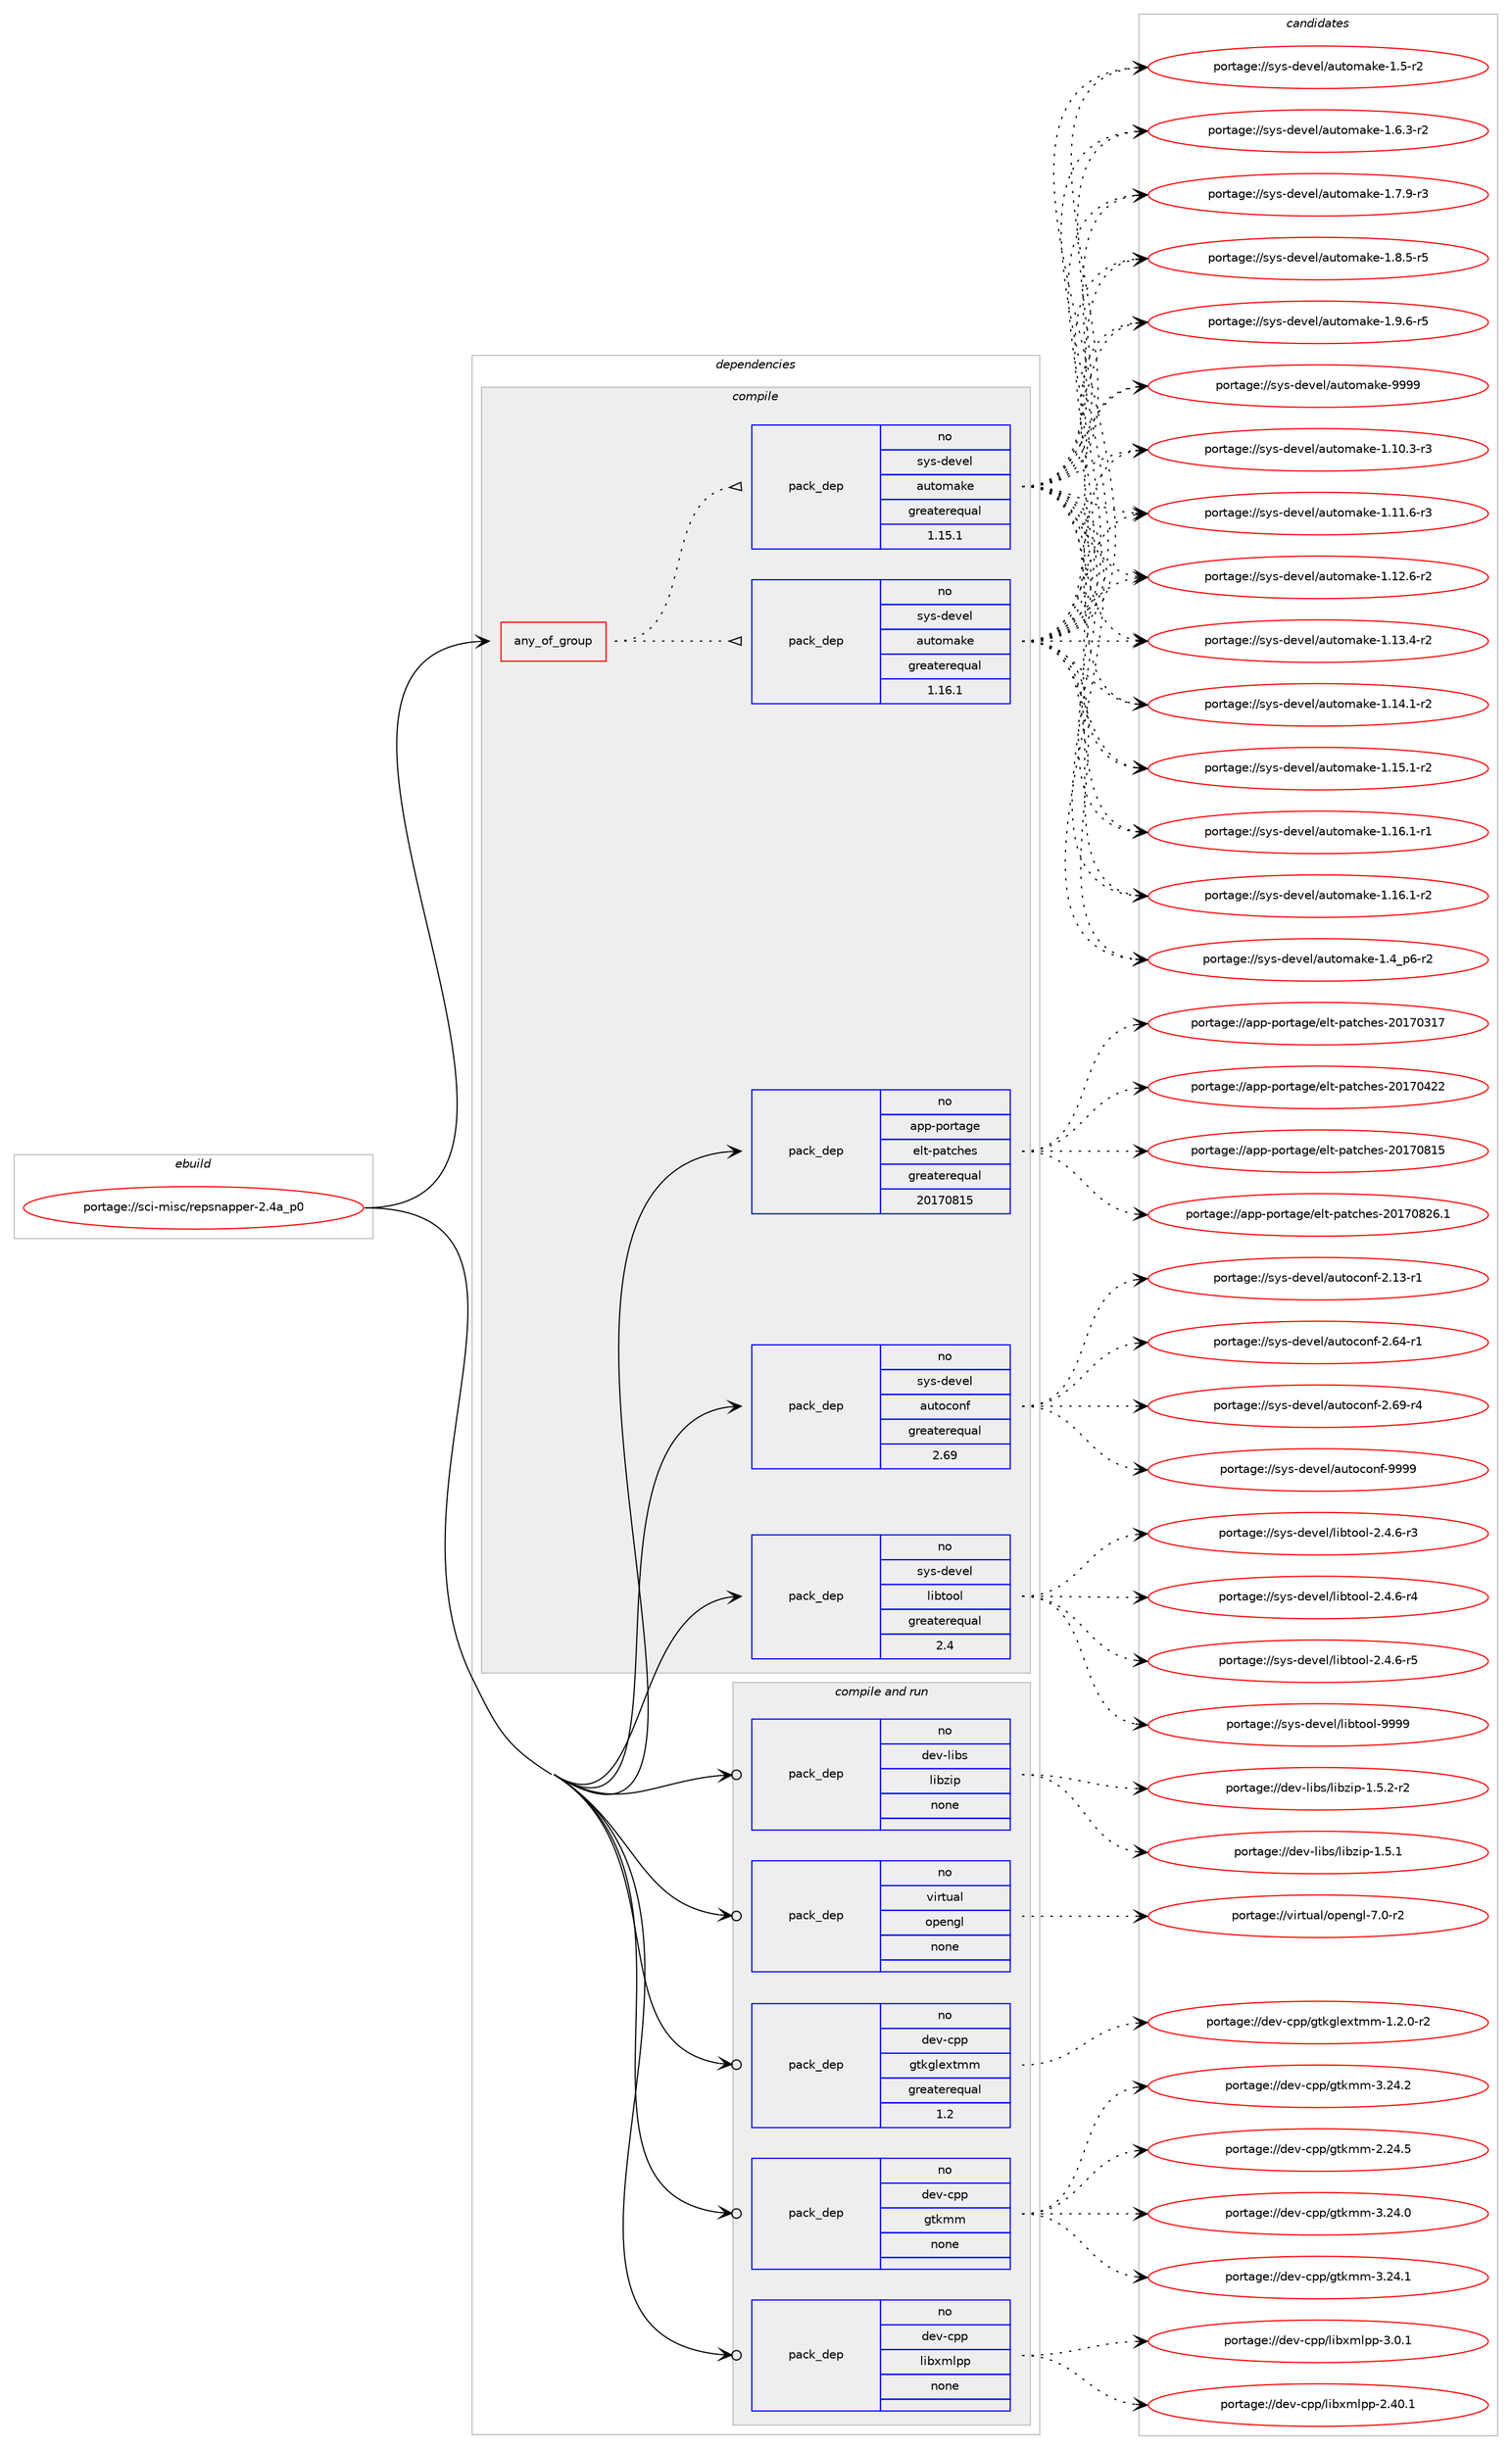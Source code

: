 digraph prolog {

# *************
# Graph options
# *************

newrank=true;
concentrate=true;
compound=true;
graph [rankdir=LR,fontname=Helvetica,fontsize=10,ranksep=1.5];#, ranksep=2.5, nodesep=0.2];
edge  [arrowhead=vee];
node  [fontname=Helvetica,fontsize=10];

# **********
# The ebuild
# **********

subgraph cluster_leftcol {
color=gray;
rank=same;
label=<<i>ebuild</i>>;
id [label="portage://sci-misc/repsnapper-2.4a_p0", color=red, width=4, href="../sci-misc/repsnapper-2.4a_p0.svg"];
}

# ****************
# The dependencies
# ****************

subgraph cluster_midcol {
color=gray;
label=<<i>dependencies</i>>;
subgraph cluster_compile {
fillcolor="#eeeeee";
style=filled;
label=<<i>compile</i>>;
subgraph any6536 {
dependency396110 [label=<<TABLE BORDER="0" CELLBORDER="1" CELLSPACING="0" CELLPADDING="4"><TR><TD CELLPADDING="10">any_of_group</TD></TR></TABLE>>, shape=none, color=red];subgraph pack291394 {
dependency396111 [label=<<TABLE BORDER="0" CELLBORDER="1" CELLSPACING="0" CELLPADDING="4" WIDTH="220"><TR><TD ROWSPAN="6" CELLPADDING="30">pack_dep</TD></TR><TR><TD WIDTH="110">no</TD></TR><TR><TD>sys-devel</TD></TR><TR><TD>automake</TD></TR><TR><TD>greaterequal</TD></TR><TR><TD>1.16.1</TD></TR></TABLE>>, shape=none, color=blue];
}
dependency396110:e -> dependency396111:w [weight=20,style="dotted",arrowhead="oinv"];
subgraph pack291395 {
dependency396112 [label=<<TABLE BORDER="0" CELLBORDER="1" CELLSPACING="0" CELLPADDING="4" WIDTH="220"><TR><TD ROWSPAN="6" CELLPADDING="30">pack_dep</TD></TR><TR><TD WIDTH="110">no</TD></TR><TR><TD>sys-devel</TD></TR><TR><TD>automake</TD></TR><TR><TD>greaterequal</TD></TR><TR><TD>1.15.1</TD></TR></TABLE>>, shape=none, color=blue];
}
dependency396110:e -> dependency396112:w [weight=20,style="dotted",arrowhead="oinv"];
}
id:e -> dependency396110:w [weight=20,style="solid",arrowhead="vee"];
subgraph pack291396 {
dependency396113 [label=<<TABLE BORDER="0" CELLBORDER="1" CELLSPACING="0" CELLPADDING="4" WIDTH="220"><TR><TD ROWSPAN="6" CELLPADDING="30">pack_dep</TD></TR><TR><TD WIDTH="110">no</TD></TR><TR><TD>app-portage</TD></TR><TR><TD>elt-patches</TD></TR><TR><TD>greaterequal</TD></TR><TR><TD>20170815</TD></TR></TABLE>>, shape=none, color=blue];
}
id:e -> dependency396113:w [weight=20,style="solid",arrowhead="vee"];
subgraph pack291397 {
dependency396114 [label=<<TABLE BORDER="0" CELLBORDER="1" CELLSPACING="0" CELLPADDING="4" WIDTH="220"><TR><TD ROWSPAN="6" CELLPADDING="30">pack_dep</TD></TR><TR><TD WIDTH="110">no</TD></TR><TR><TD>sys-devel</TD></TR><TR><TD>autoconf</TD></TR><TR><TD>greaterequal</TD></TR><TR><TD>2.69</TD></TR></TABLE>>, shape=none, color=blue];
}
id:e -> dependency396114:w [weight=20,style="solid",arrowhead="vee"];
subgraph pack291398 {
dependency396115 [label=<<TABLE BORDER="0" CELLBORDER="1" CELLSPACING="0" CELLPADDING="4" WIDTH="220"><TR><TD ROWSPAN="6" CELLPADDING="30">pack_dep</TD></TR><TR><TD WIDTH="110">no</TD></TR><TR><TD>sys-devel</TD></TR><TR><TD>libtool</TD></TR><TR><TD>greaterequal</TD></TR><TR><TD>2.4</TD></TR></TABLE>>, shape=none, color=blue];
}
id:e -> dependency396115:w [weight=20,style="solid",arrowhead="vee"];
}
subgraph cluster_compileandrun {
fillcolor="#eeeeee";
style=filled;
label=<<i>compile and run</i>>;
subgraph pack291399 {
dependency396116 [label=<<TABLE BORDER="0" CELLBORDER="1" CELLSPACING="0" CELLPADDING="4" WIDTH="220"><TR><TD ROWSPAN="6" CELLPADDING="30">pack_dep</TD></TR><TR><TD WIDTH="110">no</TD></TR><TR><TD>dev-cpp</TD></TR><TR><TD>gtkglextmm</TD></TR><TR><TD>greaterequal</TD></TR><TR><TD>1.2</TD></TR></TABLE>>, shape=none, color=blue];
}
id:e -> dependency396116:w [weight=20,style="solid",arrowhead="odotvee"];
subgraph pack291400 {
dependency396117 [label=<<TABLE BORDER="0" CELLBORDER="1" CELLSPACING="0" CELLPADDING="4" WIDTH="220"><TR><TD ROWSPAN="6" CELLPADDING="30">pack_dep</TD></TR><TR><TD WIDTH="110">no</TD></TR><TR><TD>dev-cpp</TD></TR><TR><TD>gtkmm</TD></TR><TR><TD>none</TD></TR><TR><TD></TD></TR></TABLE>>, shape=none, color=blue];
}
id:e -> dependency396117:w [weight=20,style="solid",arrowhead="odotvee"];
subgraph pack291401 {
dependency396118 [label=<<TABLE BORDER="0" CELLBORDER="1" CELLSPACING="0" CELLPADDING="4" WIDTH="220"><TR><TD ROWSPAN="6" CELLPADDING="30">pack_dep</TD></TR><TR><TD WIDTH="110">no</TD></TR><TR><TD>dev-cpp</TD></TR><TR><TD>libxmlpp</TD></TR><TR><TD>none</TD></TR><TR><TD></TD></TR></TABLE>>, shape=none, color=blue];
}
id:e -> dependency396118:w [weight=20,style="solid",arrowhead="odotvee"];
subgraph pack291402 {
dependency396119 [label=<<TABLE BORDER="0" CELLBORDER="1" CELLSPACING="0" CELLPADDING="4" WIDTH="220"><TR><TD ROWSPAN="6" CELLPADDING="30">pack_dep</TD></TR><TR><TD WIDTH="110">no</TD></TR><TR><TD>dev-libs</TD></TR><TR><TD>libzip</TD></TR><TR><TD>none</TD></TR><TR><TD></TD></TR></TABLE>>, shape=none, color=blue];
}
id:e -> dependency396119:w [weight=20,style="solid",arrowhead="odotvee"];
subgraph pack291403 {
dependency396120 [label=<<TABLE BORDER="0" CELLBORDER="1" CELLSPACING="0" CELLPADDING="4" WIDTH="220"><TR><TD ROWSPAN="6" CELLPADDING="30">pack_dep</TD></TR><TR><TD WIDTH="110">no</TD></TR><TR><TD>virtual</TD></TR><TR><TD>opengl</TD></TR><TR><TD>none</TD></TR><TR><TD></TD></TR></TABLE>>, shape=none, color=blue];
}
id:e -> dependency396120:w [weight=20,style="solid",arrowhead="odotvee"];
}
subgraph cluster_run {
fillcolor="#eeeeee";
style=filled;
label=<<i>run</i>>;
}
}

# **************
# The candidates
# **************

subgraph cluster_choices {
rank=same;
color=gray;
label=<<i>candidates</i>>;

subgraph choice291394 {
color=black;
nodesep=1;
choiceportage11512111545100101118101108479711711611110997107101454946494846514511451 [label="portage://sys-devel/automake-1.10.3-r3", color=red, width=4,href="../sys-devel/automake-1.10.3-r3.svg"];
choiceportage11512111545100101118101108479711711611110997107101454946494946544511451 [label="portage://sys-devel/automake-1.11.6-r3", color=red, width=4,href="../sys-devel/automake-1.11.6-r3.svg"];
choiceportage11512111545100101118101108479711711611110997107101454946495046544511450 [label="portage://sys-devel/automake-1.12.6-r2", color=red, width=4,href="../sys-devel/automake-1.12.6-r2.svg"];
choiceportage11512111545100101118101108479711711611110997107101454946495146524511450 [label="portage://sys-devel/automake-1.13.4-r2", color=red, width=4,href="../sys-devel/automake-1.13.4-r2.svg"];
choiceportage11512111545100101118101108479711711611110997107101454946495246494511450 [label="portage://sys-devel/automake-1.14.1-r2", color=red, width=4,href="../sys-devel/automake-1.14.1-r2.svg"];
choiceportage11512111545100101118101108479711711611110997107101454946495346494511450 [label="portage://sys-devel/automake-1.15.1-r2", color=red, width=4,href="../sys-devel/automake-1.15.1-r2.svg"];
choiceportage11512111545100101118101108479711711611110997107101454946495446494511449 [label="portage://sys-devel/automake-1.16.1-r1", color=red, width=4,href="../sys-devel/automake-1.16.1-r1.svg"];
choiceportage11512111545100101118101108479711711611110997107101454946495446494511450 [label="portage://sys-devel/automake-1.16.1-r2", color=red, width=4,href="../sys-devel/automake-1.16.1-r2.svg"];
choiceportage115121115451001011181011084797117116111109971071014549465295112544511450 [label="portage://sys-devel/automake-1.4_p6-r2", color=red, width=4,href="../sys-devel/automake-1.4_p6-r2.svg"];
choiceportage11512111545100101118101108479711711611110997107101454946534511450 [label="portage://sys-devel/automake-1.5-r2", color=red, width=4,href="../sys-devel/automake-1.5-r2.svg"];
choiceportage115121115451001011181011084797117116111109971071014549465446514511450 [label="portage://sys-devel/automake-1.6.3-r2", color=red, width=4,href="../sys-devel/automake-1.6.3-r2.svg"];
choiceportage115121115451001011181011084797117116111109971071014549465546574511451 [label="portage://sys-devel/automake-1.7.9-r3", color=red, width=4,href="../sys-devel/automake-1.7.9-r3.svg"];
choiceportage115121115451001011181011084797117116111109971071014549465646534511453 [label="portage://sys-devel/automake-1.8.5-r5", color=red, width=4,href="../sys-devel/automake-1.8.5-r5.svg"];
choiceportage115121115451001011181011084797117116111109971071014549465746544511453 [label="portage://sys-devel/automake-1.9.6-r5", color=red, width=4,href="../sys-devel/automake-1.9.6-r5.svg"];
choiceportage115121115451001011181011084797117116111109971071014557575757 [label="portage://sys-devel/automake-9999", color=red, width=4,href="../sys-devel/automake-9999.svg"];
dependency396111:e -> choiceportage11512111545100101118101108479711711611110997107101454946494846514511451:w [style=dotted,weight="100"];
dependency396111:e -> choiceportage11512111545100101118101108479711711611110997107101454946494946544511451:w [style=dotted,weight="100"];
dependency396111:e -> choiceportage11512111545100101118101108479711711611110997107101454946495046544511450:w [style=dotted,weight="100"];
dependency396111:e -> choiceportage11512111545100101118101108479711711611110997107101454946495146524511450:w [style=dotted,weight="100"];
dependency396111:e -> choiceportage11512111545100101118101108479711711611110997107101454946495246494511450:w [style=dotted,weight="100"];
dependency396111:e -> choiceportage11512111545100101118101108479711711611110997107101454946495346494511450:w [style=dotted,weight="100"];
dependency396111:e -> choiceportage11512111545100101118101108479711711611110997107101454946495446494511449:w [style=dotted,weight="100"];
dependency396111:e -> choiceportage11512111545100101118101108479711711611110997107101454946495446494511450:w [style=dotted,weight="100"];
dependency396111:e -> choiceportage115121115451001011181011084797117116111109971071014549465295112544511450:w [style=dotted,weight="100"];
dependency396111:e -> choiceportage11512111545100101118101108479711711611110997107101454946534511450:w [style=dotted,weight="100"];
dependency396111:e -> choiceportage115121115451001011181011084797117116111109971071014549465446514511450:w [style=dotted,weight="100"];
dependency396111:e -> choiceportage115121115451001011181011084797117116111109971071014549465546574511451:w [style=dotted,weight="100"];
dependency396111:e -> choiceportage115121115451001011181011084797117116111109971071014549465646534511453:w [style=dotted,weight="100"];
dependency396111:e -> choiceportage115121115451001011181011084797117116111109971071014549465746544511453:w [style=dotted,weight="100"];
dependency396111:e -> choiceportage115121115451001011181011084797117116111109971071014557575757:w [style=dotted,weight="100"];
}
subgraph choice291395 {
color=black;
nodesep=1;
choiceportage11512111545100101118101108479711711611110997107101454946494846514511451 [label="portage://sys-devel/automake-1.10.3-r3", color=red, width=4,href="../sys-devel/automake-1.10.3-r3.svg"];
choiceportage11512111545100101118101108479711711611110997107101454946494946544511451 [label="portage://sys-devel/automake-1.11.6-r3", color=red, width=4,href="../sys-devel/automake-1.11.6-r3.svg"];
choiceportage11512111545100101118101108479711711611110997107101454946495046544511450 [label="portage://sys-devel/automake-1.12.6-r2", color=red, width=4,href="../sys-devel/automake-1.12.6-r2.svg"];
choiceportage11512111545100101118101108479711711611110997107101454946495146524511450 [label="portage://sys-devel/automake-1.13.4-r2", color=red, width=4,href="../sys-devel/automake-1.13.4-r2.svg"];
choiceportage11512111545100101118101108479711711611110997107101454946495246494511450 [label="portage://sys-devel/automake-1.14.1-r2", color=red, width=4,href="../sys-devel/automake-1.14.1-r2.svg"];
choiceportage11512111545100101118101108479711711611110997107101454946495346494511450 [label="portage://sys-devel/automake-1.15.1-r2", color=red, width=4,href="../sys-devel/automake-1.15.1-r2.svg"];
choiceportage11512111545100101118101108479711711611110997107101454946495446494511449 [label="portage://sys-devel/automake-1.16.1-r1", color=red, width=4,href="../sys-devel/automake-1.16.1-r1.svg"];
choiceportage11512111545100101118101108479711711611110997107101454946495446494511450 [label="portage://sys-devel/automake-1.16.1-r2", color=red, width=4,href="../sys-devel/automake-1.16.1-r2.svg"];
choiceportage115121115451001011181011084797117116111109971071014549465295112544511450 [label="portage://sys-devel/automake-1.4_p6-r2", color=red, width=4,href="../sys-devel/automake-1.4_p6-r2.svg"];
choiceportage11512111545100101118101108479711711611110997107101454946534511450 [label="portage://sys-devel/automake-1.5-r2", color=red, width=4,href="../sys-devel/automake-1.5-r2.svg"];
choiceportage115121115451001011181011084797117116111109971071014549465446514511450 [label="portage://sys-devel/automake-1.6.3-r2", color=red, width=4,href="../sys-devel/automake-1.6.3-r2.svg"];
choiceportage115121115451001011181011084797117116111109971071014549465546574511451 [label="portage://sys-devel/automake-1.7.9-r3", color=red, width=4,href="../sys-devel/automake-1.7.9-r3.svg"];
choiceportage115121115451001011181011084797117116111109971071014549465646534511453 [label="portage://sys-devel/automake-1.8.5-r5", color=red, width=4,href="../sys-devel/automake-1.8.5-r5.svg"];
choiceportage115121115451001011181011084797117116111109971071014549465746544511453 [label="portage://sys-devel/automake-1.9.6-r5", color=red, width=4,href="../sys-devel/automake-1.9.6-r5.svg"];
choiceportage115121115451001011181011084797117116111109971071014557575757 [label="portage://sys-devel/automake-9999", color=red, width=4,href="../sys-devel/automake-9999.svg"];
dependency396112:e -> choiceportage11512111545100101118101108479711711611110997107101454946494846514511451:w [style=dotted,weight="100"];
dependency396112:e -> choiceportage11512111545100101118101108479711711611110997107101454946494946544511451:w [style=dotted,weight="100"];
dependency396112:e -> choiceportage11512111545100101118101108479711711611110997107101454946495046544511450:w [style=dotted,weight="100"];
dependency396112:e -> choiceportage11512111545100101118101108479711711611110997107101454946495146524511450:w [style=dotted,weight="100"];
dependency396112:e -> choiceportage11512111545100101118101108479711711611110997107101454946495246494511450:w [style=dotted,weight="100"];
dependency396112:e -> choiceportage11512111545100101118101108479711711611110997107101454946495346494511450:w [style=dotted,weight="100"];
dependency396112:e -> choiceportage11512111545100101118101108479711711611110997107101454946495446494511449:w [style=dotted,weight="100"];
dependency396112:e -> choiceportage11512111545100101118101108479711711611110997107101454946495446494511450:w [style=dotted,weight="100"];
dependency396112:e -> choiceportage115121115451001011181011084797117116111109971071014549465295112544511450:w [style=dotted,weight="100"];
dependency396112:e -> choiceportage11512111545100101118101108479711711611110997107101454946534511450:w [style=dotted,weight="100"];
dependency396112:e -> choiceportage115121115451001011181011084797117116111109971071014549465446514511450:w [style=dotted,weight="100"];
dependency396112:e -> choiceportage115121115451001011181011084797117116111109971071014549465546574511451:w [style=dotted,weight="100"];
dependency396112:e -> choiceportage115121115451001011181011084797117116111109971071014549465646534511453:w [style=dotted,weight="100"];
dependency396112:e -> choiceportage115121115451001011181011084797117116111109971071014549465746544511453:w [style=dotted,weight="100"];
dependency396112:e -> choiceportage115121115451001011181011084797117116111109971071014557575757:w [style=dotted,weight="100"];
}
subgraph choice291396 {
color=black;
nodesep=1;
choiceportage97112112451121111141169710310147101108116451129711699104101115455048495548514955 [label="portage://app-portage/elt-patches-20170317", color=red, width=4,href="../app-portage/elt-patches-20170317.svg"];
choiceportage97112112451121111141169710310147101108116451129711699104101115455048495548525050 [label="portage://app-portage/elt-patches-20170422", color=red, width=4,href="../app-portage/elt-patches-20170422.svg"];
choiceportage97112112451121111141169710310147101108116451129711699104101115455048495548564953 [label="portage://app-portage/elt-patches-20170815", color=red, width=4,href="../app-portage/elt-patches-20170815.svg"];
choiceportage971121124511211111411697103101471011081164511297116991041011154550484955485650544649 [label="portage://app-portage/elt-patches-20170826.1", color=red, width=4,href="../app-portage/elt-patches-20170826.1.svg"];
dependency396113:e -> choiceportage97112112451121111141169710310147101108116451129711699104101115455048495548514955:w [style=dotted,weight="100"];
dependency396113:e -> choiceportage97112112451121111141169710310147101108116451129711699104101115455048495548525050:w [style=dotted,weight="100"];
dependency396113:e -> choiceportage97112112451121111141169710310147101108116451129711699104101115455048495548564953:w [style=dotted,weight="100"];
dependency396113:e -> choiceportage971121124511211111411697103101471011081164511297116991041011154550484955485650544649:w [style=dotted,weight="100"];
}
subgraph choice291397 {
color=black;
nodesep=1;
choiceportage1151211154510010111810110847971171161119911111010245504649514511449 [label="portage://sys-devel/autoconf-2.13-r1", color=red, width=4,href="../sys-devel/autoconf-2.13-r1.svg"];
choiceportage1151211154510010111810110847971171161119911111010245504654524511449 [label="portage://sys-devel/autoconf-2.64-r1", color=red, width=4,href="../sys-devel/autoconf-2.64-r1.svg"];
choiceportage1151211154510010111810110847971171161119911111010245504654574511452 [label="portage://sys-devel/autoconf-2.69-r4", color=red, width=4,href="../sys-devel/autoconf-2.69-r4.svg"];
choiceportage115121115451001011181011084797117116111991111101024557575757 [label="portage://sys-devel/autoconf-9999", color=red, width=4,href="../sys-devel/autoconf-9999.svg"];
dependency396114:e -> choiceportage1151211154510010111810110847971171161119911111010245504649514511449:w [style=dotted,weight="100"];
dependency396114:e -> choiceportage1151211154510010111810110847971171161119911111010245504654524511449:w [style=dotted,weight="100"];
dependency396114:e -> choiceportage1151211154510010111810110847971171161119911111010245504654574511452:w [style=dotted,weight="100"];
dependency396114:e -> choiceportage115121115451001011181011084797117116111991111101024557575757:w [style=dotted,weight="100"];
}
subgraph choice291398 {
color=black;
nodesep=1;
choiceportage1151211154510010111810110847108105981161111111084550465246544511451 [label="portage://sys-devel/libtool-2.4.6-r3", color=red, width=4,href="../sys-devel/libtool-2.4.6-r3.svg"];
choiceportage1151211154510010111810110847108105981161111111084550465246544511452 [label="portage://sys-devel/libtool-2.4.6-r4", color=red, width=4,href="../sys-devel/libtool-2.4.6-r4.svg"];
choiceportage1151211154510010111810110847108105981161111111084550465246544511453 [label="portage://sys-devel/libtool-2.4.6-r5", color=red, width=4,href="../sys-devel/libtool-2.4.6-r5.svg"];
choiceportage1151211154510010111810110847108105981161111111084557575757 [label="portage://sys-devel/libtool-9999", color=red, width=4,href="../sys-devel/libtool-9999.svg"];
dependency396115:e -> choiceportage1151211154510010111810110847108105981161111111084550465246544511451:w [style=dotted,weight="100"];
dependency396115:e -> choiceportage1151211154510010111810110847108105981161111111084550465246544511452:w [style=dotted,weight="100"];
dependency396115:e -> choiceportage1151211154510010111810110847108105981161111111084550465246544511453:w [style=dotted,weight="100"];
dependency396115:e -> choiceportage1151211154510010111810110847108105981161111111084557575757:w [style=dotted,weight="100"];
}
subgraph choice291399 {
color=black;
nodesep=1;
choiceportage1001011184599112112471031161071031081011201161091094549465046484511450 [label="portage://dev-cpp/gtkglextmm-1.2.0-r2", color=red, width=4,href="../dev-cpp/gtkglextmm-1.2.0-r2.svg"];
dependency396116:e -> choiceportage1001011184599112112471031161071031081011201161091094549465046484511450:w [style=dotted,weight="100"];
}
subgraph choice291400 {
color=black;
nodesep=1;
choiceportage10010111845991121124710311610710910945504650524653 [label="portage://dev-cpp/gtkmm-2.24.5", color=red, width=4,href="../dev-cpp/gtkmm-2.24.5.svg"];
choiceportage10010111845991121124710311610710910945514650524648 [label="portage://dev-cpp/gtkmm-3.24.0", color=red, width=4,href="../dev-cpp/gtkmm-3.24.0.svg"];
choiceportage10010111845991121124710311610710910945514650524649 [label="portage://dev-cpp/gtkmm-3.24.1", color=red, width=4,href="../dev-cpp/gtkmm-3.24.1.svg"];
choiceportage10010111845991121124710311610710910945514650524650 [label="portage://dev-cpp/gtkmm-3.24.2", color=red, width=4,href="../dev-cpp/gtkmm-3.24.2.svg"];
dependency396117:e -> choiceportage10010111845991121124710311610710910945504650524653:w [style=dotted,weight="100"];
dependency396117:e -> choiceportage10010111845991121124710311610710910945514650524648:w [style=dotted,weight="100"];
dependency396117:e -> choiceportage10010111845991121124710311610710910945514650524649:w [style=dotted,weight="100"];
dependency396117:e -> choiceportage10010111845991121124710311610710910945514650524650:w [style=dotted,weight="100"];
}
subgraph choice291401 {
color=black;
nodesep=1;
choiceportage1001011184599112112471081059812010910811211245504652484649 [label="portage://dev-cpp/libxmlpp-2.40.1", color=red, width=4,href="../dev-cpp/libxmlpp-2.40.1.svg"];
choiceportage10010111845991121124710810598120109108112112455146484649 [label="portage://dev-cpp/libxmlpp-3.0.1", color=red, width=4,href="../dev-cpp/libxmlpp-3.0.1.svg"];
dependency396118:e -> choiceportage1001011184599112112471081059812010910811211245504652484649:w [style=dotted,weight="100"];
dependency396118:e -> choiceportage10010111845991121124710810598120109108112112455146484649:w [style=dotted,weight="100"];
}
subgraph choice291402 {
color=black;
nodesep=1;
choiceportage10010111845108105981154710810598122105112454946534649 [label="portage://dev-libs/libzip-1.5.1", color=red, width=4,href="../dev-libs/libzip-1.5.1.svg"];
choiceportage100101118451081059811547108105981221051124549465346504511450 [label="portage://dev-libs/libzip-1.5.2-r2", color=red, width=4,href="../dev-libs/libzip-1.5.2-r2.svg"];
dependency396119:e -> choiceportage10010111845108105981154710810598122105112454946534649:w [style=dotted,weight="100"];
dependency396119:e -> choiceportage100101118451081059811547108105981221051124549465346504511450:w [style=dotted,weight="100"];
}
subgraph choice291403 {
color=black;
nodesep=1;
choiceportage1181051141161179710847111112101110103108455546484511450 [label="portage://virtual/opengl-7.0-r2", color=red, width=4,href="../virtual/opengl-7.0-r2.svg"];
dependency396120:e -> choiceportage1181051141161179710847111112101110103108455546484511450:w [style=dotted,weight="100"];
}
}

}
